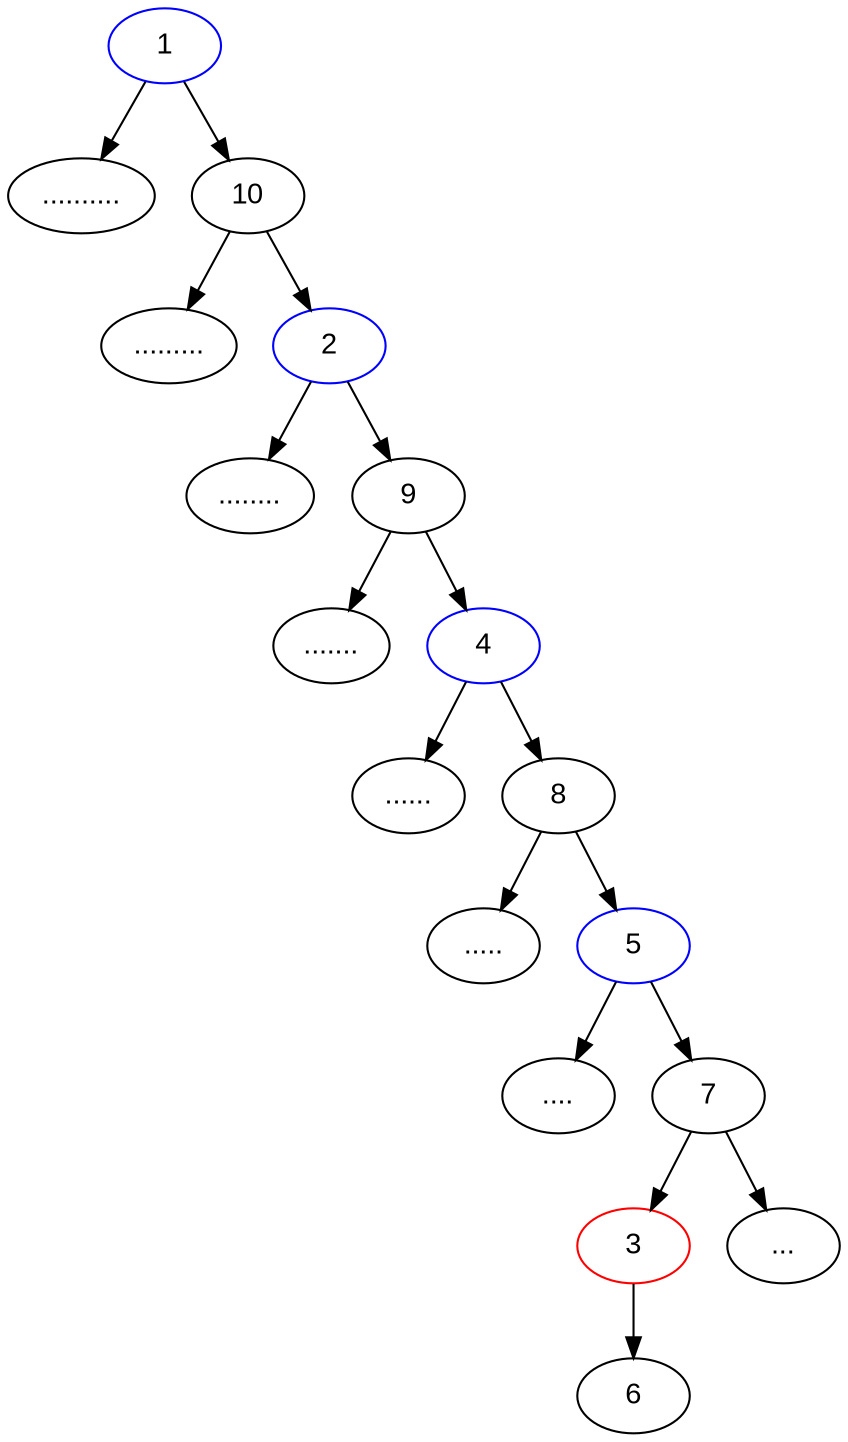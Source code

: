 digraph MinMaxHeap {
    node [fontname="Arial"];
    3 [color="red"]

    1 [color="blue"]

    1 -> ".........."
    1 -> 10 
    

    10 -> "........."
    10 -> 2

    2 [color="blue"]
    2 -> "........"
    2 -> 9
    
    9 -> "......."
    9 -> 4 
    
    4 [color="blue"]
    4 -> "......"
    4 -> 8 
    
    8 -> "....."
    8 -> 5
    
    5 [color="blue"]
    5 -> "...."
    5 -> 7

    7 -> "..."
    7 -> 3

    3 -> 6
}
